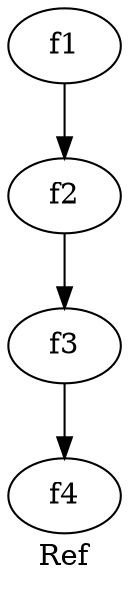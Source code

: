 digraph grafo {
  label="Ref";
  88167088652352 [ label="f1" ];
  88167088652352 -> 88167088652400;
  88167088652400 [ label="f2" ];
  88167088652400 -> 88167088652448;
  88167088652448 [ label="f3" ];
  88167088652448 -> 88167088652496;
  88167088652496 [ label="f4" ];
}
